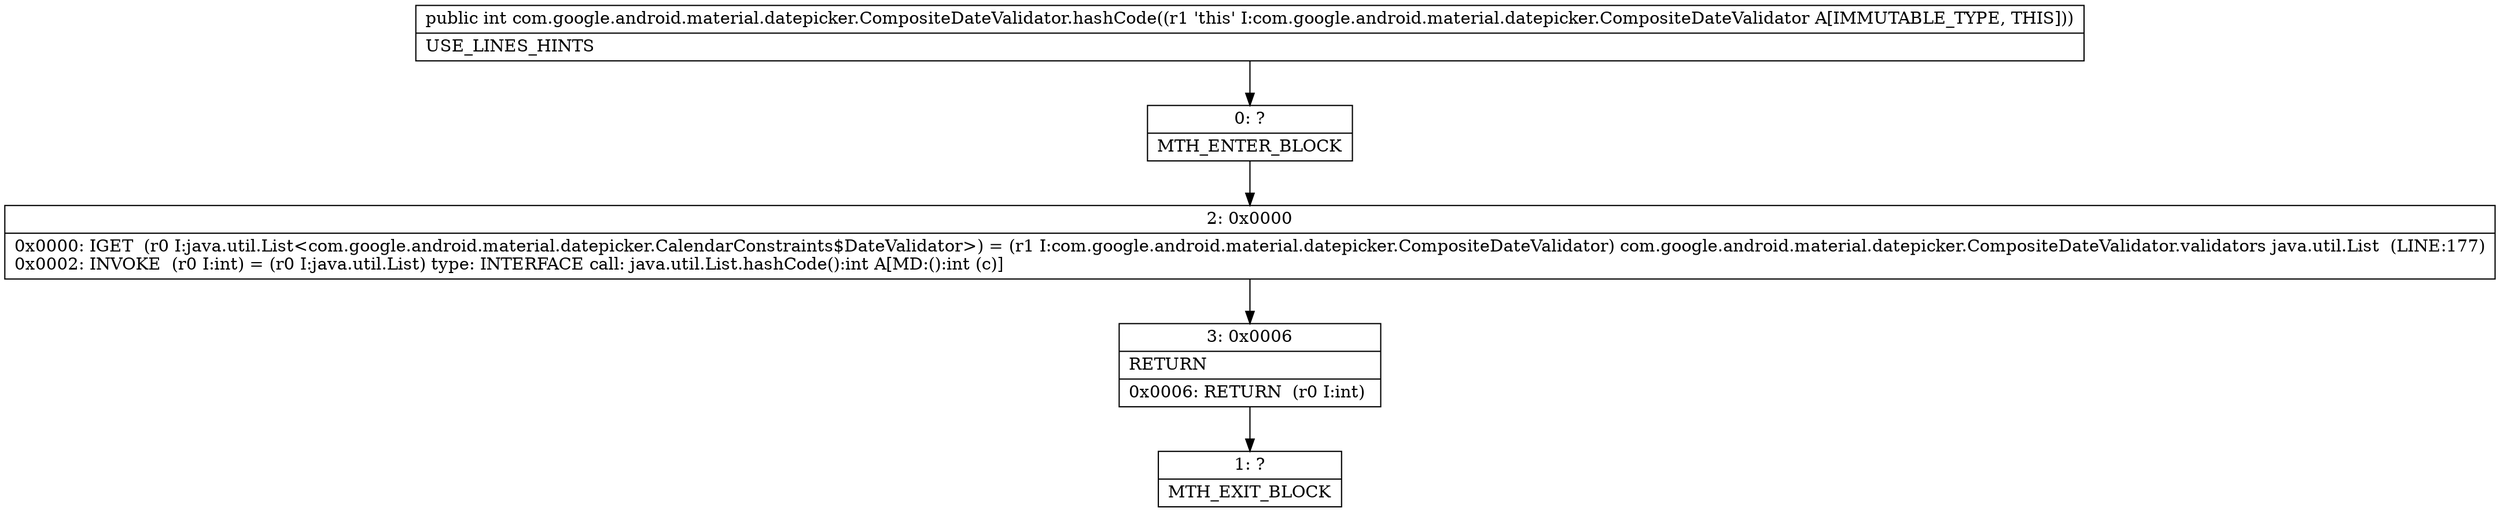 digraph "CFG forcom.google.android.material.datepicker.CompositeDateValidator.hashCode()I" {
Node_0 [shape=record,label="{0\:\ ?|MTH_ENTER_BLOCK\l}"];
Node_2 [shape=record,label="{2\:\ 0x0000|0x0000: IGET  (r0 I:java.util.List\<com.google.android.material.datepicker.CalendarConstraints$DateValidator\>) = (r1 I:com.google.android.material.datepicker.CompositeDateValidator) com.google.android.material.datepicker.CompositeDateValidator.validators java.util.List  (LINE:177)\l0x0002: INVOKE  (r0 I:int) = (r0 I:java.util.List) type: INTERFACE call: java.util.List.hashCode():int A[MD:():int (c)]\l}"];
Node_3 [shape=record,label="{3\:\ 0x0006|RETURN\l|0x0006: RETURN  (r0 I:int) \l}"];
Node_1 [shape=record,label="{1\:\ ?|MTH_EXIT_BLOCK\l}"];
MethodNode[shape=record,label="{public int com.google.android.material.datepicker.CompositeDateValidator.hashCode((r1 'this' I:com.google.android.material.datepicker.CompositeDateValidator A[IMMUTABLE_TYPE, THIS]))  | USE_LINES_HINTS\l}"];
MethodNode -> Node_0;Node_0 -> Node_2;
Node_2 -> Node_3;
Node_3 -> Node_1;
}

